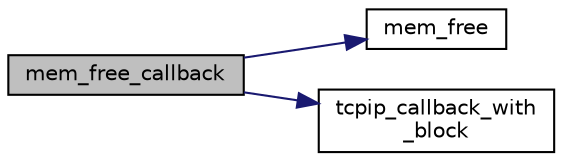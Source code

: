 digraph "mem_free_callback"
{
 // LATEX_PDF_SIZE
  edge [fontname="Helvetica",fontsize="10",labelfontname="Helvetica",labelfontsize="10"];
  node [fontname="Helvetica",fontsize="10",shape=record];
  rankdir="LR";
  Node1 [label="mem_free_callback",height=0.2,width=0.4,color="black", fillcolor="grey75", style="filled", fontcolor="black",tooltip=" "];
  Node1 -> Node2 [color="midnightblue",fontsize="10",style="solid",fontname="Helvetica"];
  Node2 [label="mem_free",height=0.2,width=0.4,color="black", fillcolor="white", style="filled",URL="$mem_8h.html#a2fd7aa1adf6e394d3be7c7734e7df41a",tooltip=" "];
  Node1 -> Node3 [color="midnightblue",fontsize="10",style="solid",fontname="Helvetica"];
  Node3 [label="tcpip_callback_with\l_block",height=0.2,width=0.4,color="black", fillcolor="white", style="filled",URL="$tcpip_8c.html#ab1d3ef23817d7703fa75ed67bd45ea1d",tooltip=" "];
}
